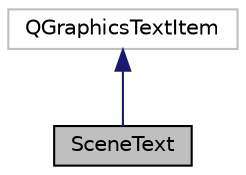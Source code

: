 digraph "SceneText"
{
 // LATEX_PDF_SIZE
  edge [fontname="Helvetica",fontsize="10",labelfontname="Helvetica",labelfontsize="10"];
  node [fontname="Helvetica",fontsize="10",shape=record];
  Node1 [label="SceneText",height=0.2,width=0.4,color="black", fillcolor="grey75", style="filled", fontcolor="black",tooltip="Places text on the screen."];
  Node2 -> Node1 [dir="back",color="midnightblue",fontsize="10",style="solid",fontname="Helvetica"];
  Node2 [label="QGraphicsTextItem",height=0.2,width=0.4,color="grey75", fillcolor="white", style="filled",tooltip=" "];
}
